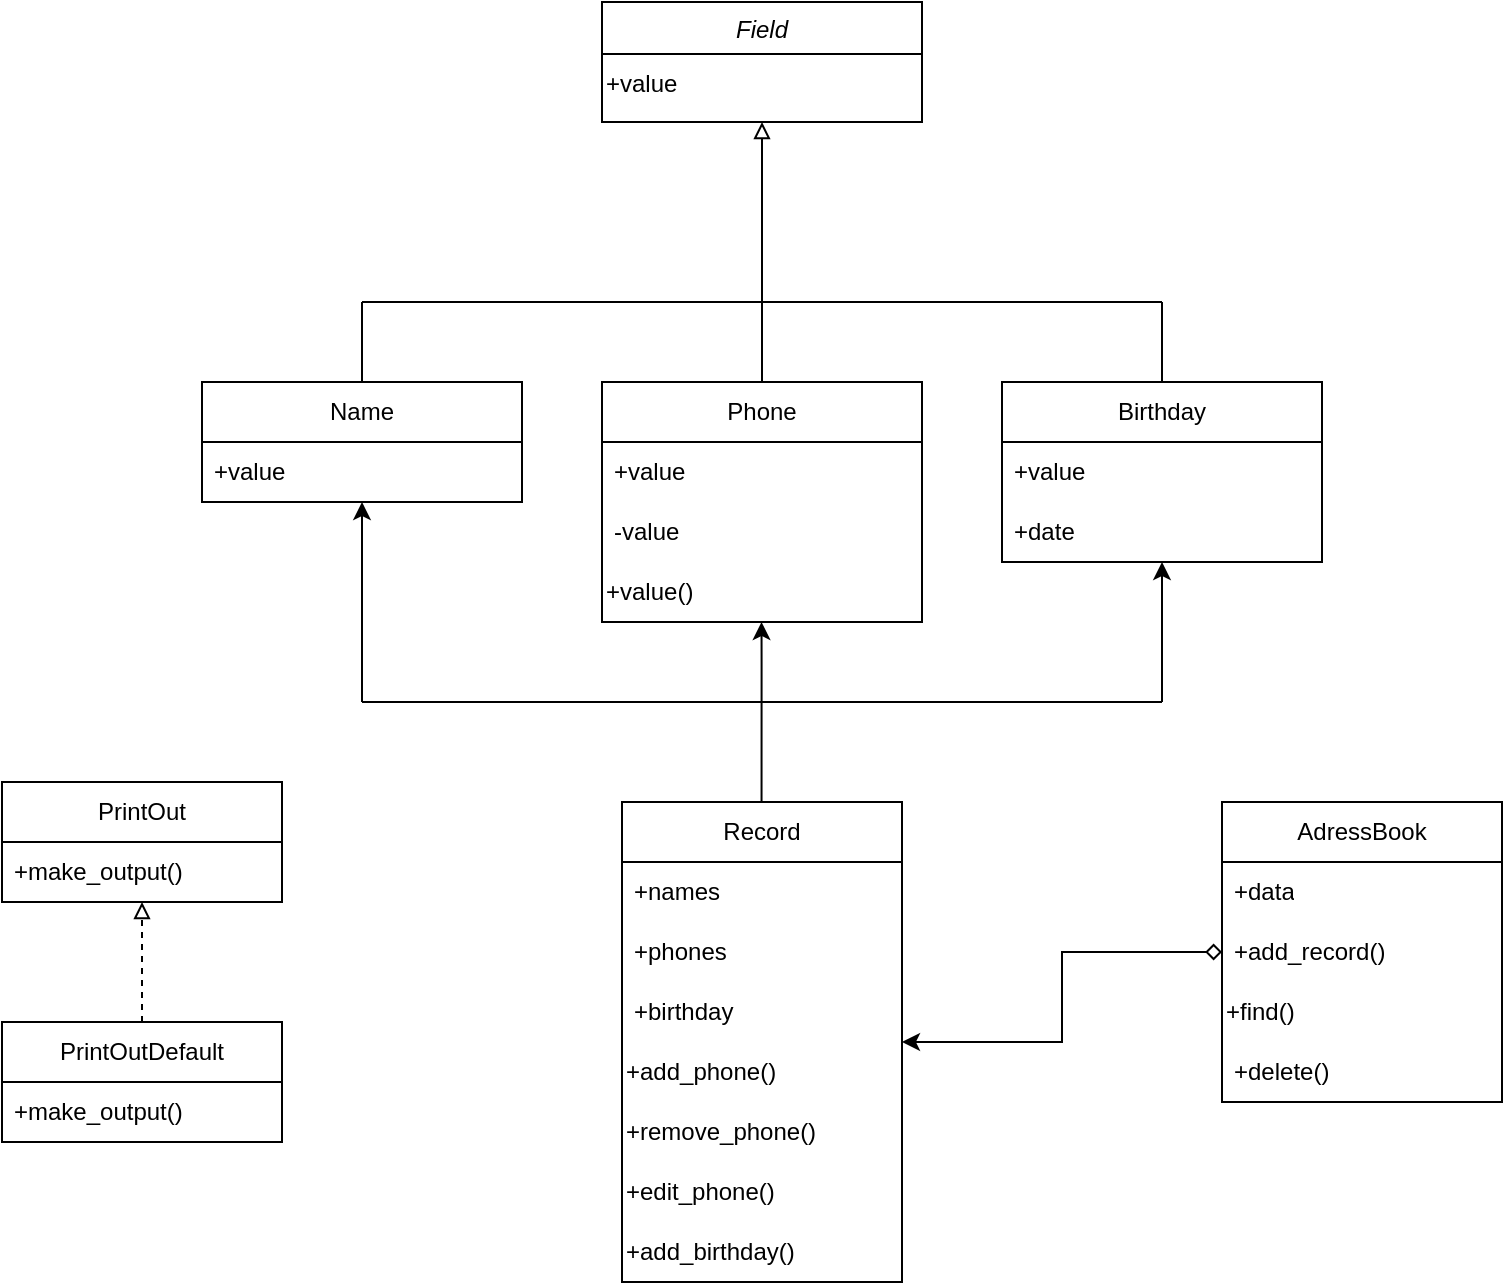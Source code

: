 <mxfile version="24.7.17">
  <diagram id="C5RBs43oDa-KdzZeNtuy" name="Page-1">
    <mxGraphModel dx="875" dy="471" grid="1" gridSize="10" guides="1" tooltips="1" connect="1" arrows="1" fold="1" page="1" pageScale="1" pageWidth="827" pageHeight="1169" math="0" shadow="0">
      <root>
        <mxCell id="WIyWlLk6GJQsqaUBKTNV-0" />
        <mxCell id="WIyWlLk6GJQsqaUBKTNV-1" parent="WIyWlLk6GJQsqaUBKTNV-0" />
        <mxCell id="zkfFHV4jXpPFQw0GAbJ--0" value="Field" style="swimlane;fontStyle=2;align=center;verticalAlign=top;childLayout=stackLayout;horizontal=1;startSize=26;horizontalStack=0;resizeParent=1;resizeLast=0;collapsible=1;marginBottom=0;rounded=0;shadow=0;strokeWidth=1;" parent="WIyWlLk6GJQsqaUBKTNV-1" vertex="1">
          <mxGeometry x="360" y="10" width="160" height="60" as="geometry">
            <mxRectangle x="230" y="140" width="160" height="26" as="alternateBounds" />
          </mxGeometry>
        </mxCell>
        <mxCell id="zkfFHV4jXpPFQw0GAbJ--4" value="" style="line;html=1;strokeWidth=1;align=left;verticalAlign=middle;spacingTop=-1;spacingLeft=3;spacingRight=3;rotatable=0;labelPosition=right;points=[];portConstraint=eastwest;" parent="zkfFHV4jXpPFQw0GAbJ--0" vertex="1">
          <mxGeometry y="26" width="160" as="geometry" />
        </mxCell>
        <mxCell id="QjKgVtnf-iq2TWewCIlg-4" value="+value" style="text;html=1;align=left;verticalAlign=middle;resizable=0;points=[];autosize=1;strokeColor=none;fillColor=none;" vertex="1" parent="zkfFHV4jXpPFQw0GAbJ--0">
          <mxGeometry y="26" width="160" height="30" as="geometry" />
        </mxCell>
        <mxCell id="QjKgVtnf-iq2TWewCIlg-8" value="" style="endArrow=none;html=1;rounded=0;" edge="1" parent="WIyWlLk6GJQsqaUBKTNV-1">
          <mxGeometry width="50" height="50" relative="1" as="geometry">
            <mxPoint x="240" y="160" as="sourcePoint" />
            <mxPoint x="640" y="160" as="targetPoint" />
            <Array as="points">
              <mxPoint x="440" y="160" />
            </Array>
          </mxGeometry>
        </mxCell>
        <mxCell id="QjKgVtnf-iq2TWewCIlg-9" value="" style="endArrow=none;html=1;rounded=0;" edge="1" parent="WIyWlLk6GJQsqaUBKTNV-1">
          <mxGeometry width="50" height="50" relative="1" as="geometry">
            <mxPoint x="440" y="200" as="sourcePoint" />
            <mxPoint x="440" y="160" as="targetPoint" />
          </mxGeometry>
        </mxCell>
        <mxCell id="QjKgVtnf-iq2TWewCIlg-15" style="edgeStyle=orthogonalEdgeStyle;rounded=0;orthogonalLoop=1;jettySize=auto;html=1;exitX=0.5;exitY=0;exitDx=0;exitDy=0;endArrow=block;endFill=0;entryX=0.5;entryY=1;entryDx=0;entryDy=0;" edge="1" parent="WIyWlLk6GJQsqaUBKTNV-1" source="QjKgVtnf-iq2TWewCIlg-11" target="zkfFHV4jXpPFQw0GAbJ--0">
          <mxGeometry relative="1" as="geometry">
            <mxPoint x="440" y="80" as="targetPoint" />
          </mxGeometry>
        </mxCell>
        <mxCell id="QjKgVtnf-iq2TWewCIlg-11" value="Phone" style="swimlane;fontStyle=0;childLayout=stackLayout;horizontal=1;startSize=30;horizontalStack=0;resizeParent=1;resizeParentMax=0;resizeLast=0;collapsible=1;marginBottom=0;whiteSpace=wrap;html=1;" vertex="1" parent="WIyWlLk6GJQsqaUBKTNV-1">
          <mxGeometry x="360" y="200" width="160" height="120" as="geometry" />
        </mxCell>
        <mxCell id="QjKgVtnf-iq2TWewCIlg-12" value="+value" style="text;strokeColor=none;fillColor=none;align=left;verticalAlign=middle;spacingLeft=4;spacingRight=4;overflow=hidden;points=[[0,0.5],[1,0.5]];portConstraint=eastwest;rotatable=0;whiteSpace=wrap;html=1;" vertex="1" parent="QjKgVtnf-iq2TWewCIlg-11">
          <mxGeometry y="30" width="160" height="30" as="geometry" />
        </mxCell>
        <mxCell id="QjKgVtnf-iq2TWewCIlg-14" value="-value" style="text;strokeColor=none;fillColor=none;align=left;verticalAlign=middle;spacingLeft=4;spacingRight=4;overflow=hidden;points=[[0,0.5],[1,0.5]];portConstraint=eastwest;rotatable=0;whiteSpace=wrap;html=1;" vertex="1" parent="QjKgVtnf-iq2TWewCIlg-11">
          <mxGeometry y="60" width="160" height="30" as="geometry" />
        </mxCell>
        <mxCell id="QjKgVtnf-iq2TWewCIlg-56" value="+value()" style="text;html=1;align=left;verticalAlign=middle;whiteSpace=wrap;rounded=0;" vertex="1" parent="QjKgVtnf-iq2TWewCIlg-11">
          <mxGeometry y="90" width="160" height="30" as="geometry" />
        </mxCell>
        <mxCell id="QjKgVtnf-iq2TWewCIlg-25" style="edgeStyle=orthogonalEdgeStyle;rounded=0;orthogonalLoop=1;jettySize=auto;html=1;exitX=0.5;exitY=0;exitDx=0;exitDy=0;endArrow=none;endFill=0;" edge="1" parent="WIyWlLk6GJQsqaUBKTNV-1" source="QjKgVtnf-iq2TWewCIlg-16">
          <mxGeometry relative="1" as="geometry">
            <mxPoint x="640" y="160" as="targetPoint" />
          </mxGeometry>
        </mxCell>
        <mxCell id="QjKgVtnf-iq2TWewCIlg-29" style="edgeStyle=orthogonalEdgeStyle;rounded=0;orthogonalLoop=1;jettySize=auto;html=1;endArrow=none;endFill=0;startArrow=classic;startFill=1;" edge="1" parent="WIyWlLk6GJQsqaUBKTNV-1" source="QjKgVtnf-iq2TWewCIlg-16">
          <mxGeometry relative="1" as="geometry">
            <mxPoint x="640" y="360" as="targetPoint" />
          </mxGeometry>
        </mxCell>
        <mxCell id="QjKgVtnf-iq2TWewCIlg-16" value="Birthday" style="swimlane;fontStyle=0;childLayout=stackLayout;horizontal=1;startSize=30;horizontalStack=0;resizeParent=1;resizeParentMax=0;resizeLast=0;collapsible=1;marginBottom=0;whiteSpace=wrap;html=1;" vertex="1" parent="WIyWlLk6GJQsqaUBKTNV-1">
          <mxGeometry x="560" y="200" width="160" height="90" as="geometry" />
        </mxCell>
        <mxCell id="QjKgVtnf-iq2TWewCIlg-17" value="+value" style="text;strokeColor=none;fillColor=none;align=left;verticalAlign=middle;spacingLeft=4;spacingRight=4;overflow=hidden;points=[[0,0.5],[1,0.5]];portConstraint=eastwest;rotatable=0;whiteSpace=wrap;html=1;" vertex="1" parent="QjKgVtnf-iq2TWewCIlg-16">
          <mxGeometry y="30" width="160" height="30" as="geometry" />
        </mxCell>
        <mxCell id="QjKgVtnf-iq2TWewCIlg-18" value="+date" style="text;strokeColor=none;fillColor=none;align=left;verticalAlign=middle;spacingLeft=4;spacingRight=4;overflow=hidden;points=[[0,0.5],[1,0.5]];portConstraint=eastwest;rotatable=0;whiteSpace=wrap;html=1;" vertex="1" parent="QjKgVtnf-iq2TWewCIlg-16">
          <mxGeometry y="60" width="160" height="30" as="geometry" />
        </mxCell>
        <mxCell id="QjKgVtnf-iq2TWewCIlg-26" style="edgeStyle=orthogonalEdgeStyle;rounded=0;orthogonalLoop=1;jettySize=auto;html=1;endArrow=none;endFill=0;" edge="1" parent="WIyWlLk6GJQsqaUBKTNV-1" source="QjKgVtnf-iq2TWewCIlg-20">
          <mxGeometry relative="1" as="geometry">
            <mxPoint x="240" y="160" as="targetPoint" />
            <Array as="points">
              <mxPoint x="240" y="160" />
            </Array>
          </mxGeometry>
        </mxCell>
        <mxCell id="QjKgVtnf-iq2TWewCIlg-30" style="edgeStyle=orthogonalEdgeStyle;rounded=0;orthogonalLoop=1;jettySize=auto;html=1;endArrow=none;endFill=0;startArrow=classic;startFill=1;" edge="1" parent="WIyWlLk6GJQsqaUBKTNV-1" source="QjKgVtnf-iq2TWewCIlg-20">
          <mxGeometry relative="1" as="geometry">
            <mxPoint x="240" y="360" as="targetPoint" />
          </mxGeometry>
        </mxCell>
        <mxCell id="QjKgVtnf-iq2TWewCIlg-20" value="Name" style="swimlane;fontStyle=0;childLayout=stackLayout;horizontal=1;startSize=30;horizontalStack=0;resizeParent=1;resizeParentMax=0;resizeLast=0;collapsible=1;marginBottom=0;whiteSpace=wrap;html=1;" vertex="1" parent="WIyWlLk6GJQsqaUBKTNV-1">
          <mxGeometry x="160" y="200" width="160" height="60" as="geometry" />
        </mxCell>
        <mxCell id="QjKgVtnf-iq2TWewCIlg-22" value="+value" style="text;strokeColor=none;fillColor=none;align=left;verticalAlign=middle;spacingLeft=4;spacingRight=4;overflow=hidden;points=[[0,0.5],[1,0.5]];portConstraint=eastwest;rotatable=0;whiteSpace=wrap;html=1;" vertex="1" parent="QjKgVtnf-iq2TWewCIlg-20">
          <mxGeometry y="30" width="160" height="30" as="geometry" />
        </mxCell>
        <mxCell id="QjKgVtnf-iq2TWewCIlg-35" style="edgeStyle=orthogonalEdgeStyle;rounded=0;orthogonalLoop=1;jettySize=auto;html=1;startArrow=diamond;startFill=1;" edge="1" parent="WIyWlLk6GJQsqaUBKTNV-1">
          <mxGeometry relative="1" as="geometry">
            <mxPoint x="439.76" y="440" as="sourcePoint" />
            <mxPoint x="439.76" y="320" as="targetPoint" />
            <Array as="points">
              <mxPoint x="439.76" y="340" />
              <mxPoint x="439.76" y="340" />
            </Array>
          </mxGeometry>
        </mxCell>
        <mxCell id="QjKgVtnf-iq2TWewCIlg-31" value="Record" style="swimlane;fontStyle=0;childLayout=stackLayout;horizontal=1;startSize=30;horizontalStack=0;resizeParent=1;resizeParentMax=0;resizeLast=0;collapsible=1;marginBottom=0;whiteSpace=wrap;html=1;" vertex="1" parent="WIyWlLk6GJQsqaUBKTNV-1">
          <mxGeometry x="370" y="410" width="140" height="240" as="geometry" />
        </mxCell>
        <mxCell id="QjKgVtnf-iq2TWewCIlg-32" value="+names" style="text;strokeColor=none;fillColor=none;align=left;verticalAlign=middle;spacingLeft=4;spacingRight=4;overflow=hidden;points=[[0,0.5],[1,0.5]];portConstraint=eastwest;rotatable=0;whiteSpace=wrap;html=1;" vertex="1" parent="QjKgVtnf-iq2TWewCIlg-31">
          <mxGeometry y="30" width="140" height="30" as="geometry" />
        </mxCell>
        <mxCell id="QjKgVtnf-iq2TWewCIlg-33" value="+phones" style="text;strokeColor=none;fillColor=none;align=left;verticalAlign=middle;spacingLeft=4;spacingRight=4;overflow=hidden;points=[[0,0.5],[1,0.5]];portConstraint=eastwest;rotatable=0;whiteSpace=wrap;html=1;" vertex="1" parent="QjKgVtnf-iq2TWewCIlg-31">
          <mxGeometry y="60" width="140" height="30" as="geometry" />
        </mxCell>
        <mxCell id="QjKgVtnf-iq2TWewCIlg-34" value="+birthday" style="text;strokeColor=none;fillColor=none;align=left;verticalAlign=middle;spacingLeft=4;spacingRight=4;overflow=hidden;points=[[0,0.5],[1,0.5]];portConstraint=eastwest;rotatable=0;whiteSpace=wrap;html=1;" vertex="1" parent="QjKgVtnf-iq2TWewCIlg-31">
          <mxGeometry y="90" width="140" height="30" as="geometry" />
        </mxCell>
        <mxCell id="QjKgVtnf-iq2TWewCIlg-57" value="+add_phone()" style="text;html=1;align=left;verticalAlign=middle;whiteSpace=wrap;rounded=0;" vertex="1" parent="QjKgVtnf-iq2TWewCIlg-31">
          <mxGeometry y="120" width="140" height="30" as="geometry" />
        </mxCell>
        <mxCell id="QjKgVtnf-iq2TWewCIlg-58" value="+remove_phone()" style="text;html=1;align=left;verticalAlign=middle;whiteSpace=wrap;rounded=0;" vertex="1" parent="QjKgVtnf-iq2TWewCIlg-31">
          <mxGeometry y="150" width="140" height="30" as="geometry" />
        </mxCell>
        <mxCell id="QjKgVtnf-iq2TWewCIlg-60" value="+edit_phone()" style="text;html=1;align=left;verticalAlign=middle;whiteSpace=wrap;rounded=0;" vertex="1" parent="QjKgVtnf-iq2TWewCIlg-31">
          <mxGeometry y="180" width="140" height="30" as="geometry" />
        </mxCell>
        <mxCell id="QjKgVtnf-iq2TWewCIlg-61" value="+add_birthday()" style="text;html=1;align=left;verticalAlign=middle;whiteSpace=wrap;rounded=0;" vertex="1" parent="QjKgVtnf-iq2TWewCIlg-31">
          <mxGeometry y="210" width="140" height="30" as="geometry" />
        </mxCell>
        <mxCell id="QjKgVtnf-iq2TWewCIlg-37" value="" style="endArrow=none;html=1;rounded=0;" edge="1" parent="WIyWlLk6GJQsqaUBKTNV-1">
          <mxGeometry width="50" height="50" relative="1" as="geometry">
            <mxPoint x="240" y="360" as="sourcePoint" />
            <mxPoint x="640" y="360" as="targetPoint" />
          </mxGeometry>
        </mxCell>
        <mxCell id="QjKgVtnf-iq2TWewCIlg-43" style="edgeStyle=orthogonalEdgeStyle;rounded=0;orthogonalLoop=1;jettySize=auto;html=1;startArrow=diamond;startFill=0;" edge="1" parent="WIyWlLk6GJQsqaUBKTNV-1" source="QjKgVtnf-iq2TWewCIlg-38" target="QjKgVtnf-iq2TWewCIlg-31">
          <mxGeometry relative="1" as="geometry" />
        </mxCell>
        <mxCell id="QjKgVtnf-iq2TWewCIlg-38" value="AdressBook" style="swimlane;fontStyle=0;childLayout=stackLayout;horizontal=1;startSize=30;horizontalStack=0;resizeParent=1;resizeParentMax=0;resizeLast=0;collapsible=1;marginBottom=0;whiteSpace=wrap;html=1;" vertex="1" parent="WIyWlLk6GJQsqaUBKTNV-1">
          <mxGeometry x="670" y="410" width="140" height="150" as="geometry" />
        </mxCell>
        <mxCell id="QjKgVtnf-iq2TWewCIlg-39" value="+data" style="text;strokeColor=none;fillColor=none;align=left;verticalAlign=middle;spacingLeft=4;spacingRight=4;overflow=hidden;points=[[0,0.5],[1,0.5]];portConstraint=eastwest;rotatable=0;whiteSpace=wrap;html=1;" vertex="1" parent="QjKgVtnf-iq2TWewCIlg-38">
          <mxGeometry y="30" width="140" height="30" as="geometry" />
        </mxCell>
        <mxCell id="QjKgVtnf-iq2TWewCIlg-40" value="+add_record()" style="text;strokeColor=none;fillColor=none;align=left;verticalAlign=middle;spacingLeft=4;spacingRight=4;overflow=hidden;points=[[0,0.5],[1,0.5]];portConstraint=eastwest;rotatable=0;whiteSpace=wrap;html=1;" vertex="1" parent="QjKgVtnf-iq2TWewCIlg-38">
          <mxGeometry y="60" width="140" height="30" as="geometry" />
        </mxCell>
        <mxCell id="QjKgVtnf-iq2TWewCIlg-62" value="+find()" style="text;html=1;align=left;verticalAlign=middle;whiteSpace=wrap;rounded=0;" vertex="1" parent="QjKgVtnf-iq2TWewCIlg-38">
          <mxGeometry y="90" width="140" height="30" as="geometry" />
        </mxCell>
        <mxCell id="QjKgVtnf-iq2TWewCIlg-41" value="+delete()" style="text;strokeColor=none;fillColor=none;align=left;verticalAlign=middle;spacingLeft=4;spacingRight=4;overflow=hidden;points=[[0,0.5],[1,0.5]];portConstraint=eastwest;rotatable=0;whiteSpace=wrap;html=1;" vertex="1" parent="QjKgVtnf-iq2TWewCIlg-38">
          <mxGeometry y="120" width="140" height="30" as="geometry" />
        </mxCell>
        <mxCell id="QjKgVtnf-iq2TWewCIlg-44" value="PrintOut" style="swimlane;fontStyle=0;childLayout=stackLayout;horizontal=1;startSize=30;horizontalStack=0;resizeParent=1;resizeParentMax=0;resizeLast=0;collapsible=1;marginBottom=0;whiteSpace=wrap;html=1;" vertex="1" parent="WIyWlLk6GJQsqaUBKTNV-1">
          <mxGeometry x="60" y="400" width="140" height="60" as="geometry" />
        </mxCell>
        <mxCell id="QjKgVtnf-iq2TWewCIlg-45" value="+make_output()" style="text;strokeColor=none;fillColor=none;align=left;verticalAlign=middle;spacingLeft=4;spacingRight=4;overflow=hidden;points=[[0,0.5],[1,0.5]];portConstraint=eastwest;rotatable=0;whiteSpace=wrap;html=1;" vertex="1" parent="QjKgVtnf-iq2TWewCIlg-44">
          <mxGeometry y="30" width="140" height="30" as="geometry" />
        </mxCell>
        <mxCell id="QjKgVtnf-iq2TWewCIlg-52" style="edgeStyle=orthogonalEdgeStyle;rounded=0;orthogonalLoop=1;jettySize=auto;html=1;endArrow=block;endFill=0;dashed=1;" edge="1" parent="WIyWlLk6GJQsqaUBKTNV-1" source="QjKgVtnf-iq2TWewCIlg-48" target="QjKgVtnf-iq2TWewCIlg-44">
          <mxGeometry relative="1" as="geometry" />
        </mxCell>
        <mxCell id="QjKgVtnf-iq2TWewCIlg-48" value="PrintOutDefault" style="swimlane;fontStyle=0;childLayout=stackLayout;horizontal=1;startSize=30;horizontalStack=0;resizeParent=1;resizeParentMax=0;resizeLast=0;collapsible=1;marginBottom=0;whiteSpace=wrap;html=1;" vertex="1" parent="WIyWlLk6GJQsqaUBKTNV-1">
          <mxGeometry x="60" y="520" width="140" height="60" as="geometry" />
        </mxCell>
        <mxCell id="QjKgVtnf-iq2TWewCIlg-49" value="+make_output()" style="text;strokeColor=none;fillColor=none;align=left;verticalAlign=middle;spacingLeft=4;spacingRight=4;overflow=hidden;points=[[0,0.5],[1,0.5]];portConstraint=eastwest;rotatable=0;whiteSpace=wrap;html=1;" vertex="1" parent="QjKgVtnf-iq2TWewCIlg-48">
          <mxGeometry y="30" width="140" height="30" as="geometry" />
        </mxCell>
      </root>
    </mxGraphModel>
  </diagram>
</mxfile>
